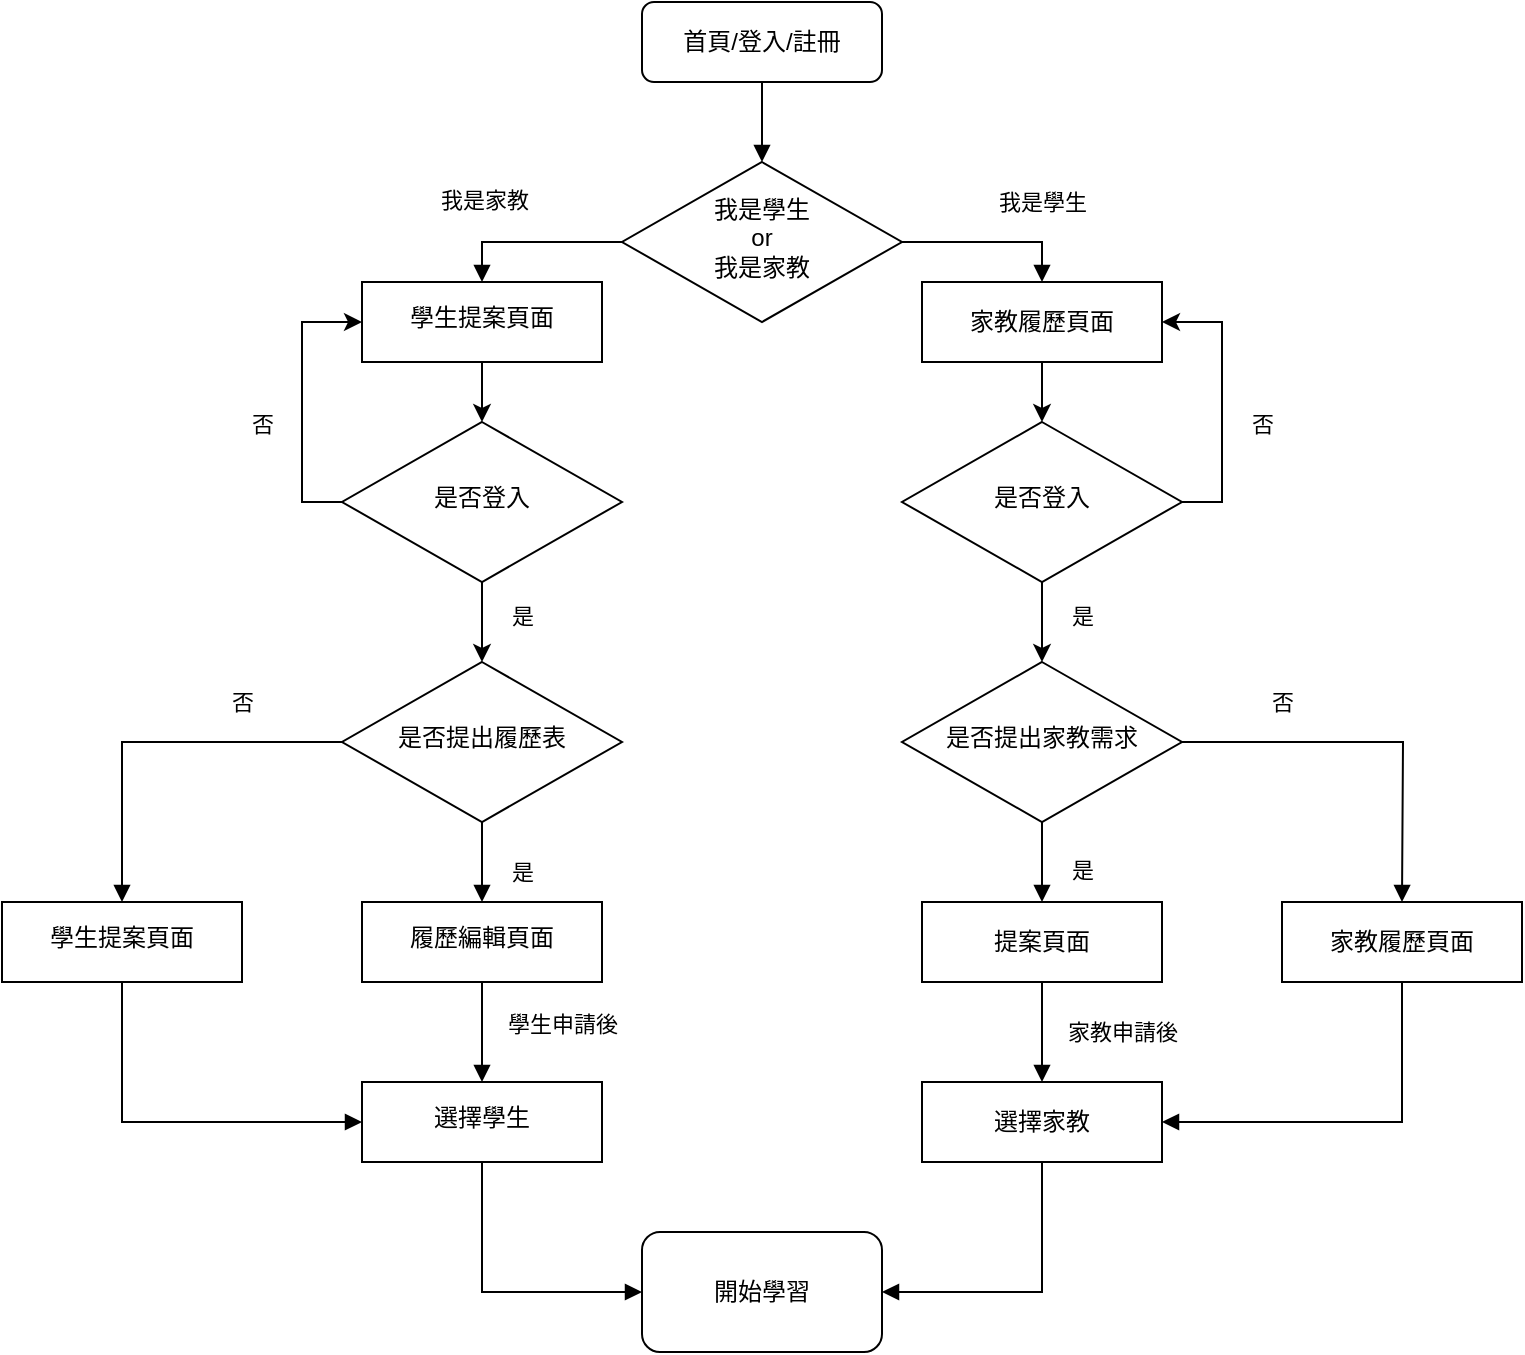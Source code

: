 <mxfile version="24.6.4" type="device">
  <diagram id="C5RBs43oDa-KdzZeNtuy" name="Page-1">
    <mxGraphModel dx="1877" dy="530" grid="1" gridSize="10" guides="1" tooltips="1" connect="1" arrows="1" fold="1" page="1" pageScale="1" pageWidth="827" pageHeight="1169" math="0" shadow="0">
      <root>
        <mxCell id="WIyWlLk6GJQsqaUBKTNV-0" />
        <mxCell id="WIyWlLk6GJQsqaUBKTNV-1" parent="WIyWlLk6GJQsqaUBKTNV-0" />
        <mxCell id="WIyWlLk6GJQsqaUBKTNV-2" value="" style="rounded=0;html=1;jettySize=auto;orthogonalLoop=1;fontSize=11;endArrow=block;endFill=1;strokeWidth=1;shadow=0;labelBackgroundColor=none;edgeStyle=orthogonalEdgeStyle;exitX=0.5;exitY=1;exitDx=0;exitDy=0;" parent="WIyWlLk6GJQsqaUBKTNV-1" source="WIyWlLk6GJQsqaUBKTNV-3" target="WIyWlLk6GJQsqaUBKTNV-6" edge="1">
          <mxGeometry relative="1" as="geometry" />
        </mxCell>
        <mxCell id="WIyWlLk6GJQsqaUBKTNV-3" value="首頁/登入/註冊" style="rounded=1;whiteSpace=wrap;html=1;fontSize=12;glass=0;strokeWidth=1;shadow=0;" parent="WIyWlLk6GJQsqaUBKTNV-1" vertex="1">
          <mxGeometry x="160" y="10" width="120" height="40" as="geometry" />
        </mxCell>
        <mxCell id="WIyWlLk6GJQsqaUBKTNV-4" value="我是學生" style="rounded=0;html=1;jettySize=auto;orthogonalLoop=1;fontSize=11;endArrow=block;endFill=1;strokeWidth=1;shadow=0;labelBackgroundColor=none;edgeStyle=orthogonalEdgeStyle;exitX=1;exitY=0.5;exitDx=0;exitDy=0;strokeColor=default;entryX=0.5;entryY=0;entryDx=0;entryDy=0;" parent="WIyWlLk6GJQsqaUBKTNV-1" source="WIyWlLk6GJQsqaUBKTNV-6" target="yjJErMyUxvyeAu0v3r4H-2" edge="1">
          <mxGeometry x="0.556" y="-20" relative="1" as="geometry">
            <mxPoint x="20" y="-20" as="offset" />
            <mxPoint x="370" y="160" as="targetPoint" />
          </mxGeometry>
        </mxCell>
        <mxCell id="YWJ8brz7kySGg1yS5jC1-32" value="" style="edgeStyle=orthogonalEdgeStyle;rounded=0;orthogonalLoop=1;jettySize=auto;html=1;exitX=0;exitY=0.5;exitDx=0;exitDy=0;endArrow=block;endFill=1;entryX=0.5;entryY=0;entryDx=0;entryDy=0;" parent="WIyWlLk6GJQsqaUBKTNV-1" source="WIyWlLk6GJQsqaUBKTNV-6" target="yjJErMyUxvyeAu0v3r4H-0" edge="1">
          <mxGeometry relative="1" as="geometry">
            <mxPoint x="200" y="150" as="sourcePoint" />
            <mxPoint x="120" y="160" as="targetPoint" />
            <Array as="points">
              <mxPoint x="80" y="130" />
            </Array>
          </mxGeometry>
        </mxCell>
        <mxCell id="yjJErMyUxvyeAu0v3r4H-4" value="我是家教" style="edgeLabel;html=1;align=center;verticalAlign=middle;resizable=0;points=[];" vertex="1" connectable="0" parent="YWJ8brz7kySGg1yS5jC1-32">
          <mxGeometry x="0.083" y="-1" relative="1" as="geometry">
            <mxPoint x="-21" y="-20" as="offset" />
          </mxGeometry>
        </mxCell>
        <mxCell id="WIyWlLk6GJQsqaUBKTNV-6" value="我是學生&lt;div&gt;or&lt;/div&gt;&lt;div&gt;我是家教&lt;/div&gt;" style="rhombus;whiteSpace=wrap;html=1;shadow=0;fontFamily=Helvetica;fontSize=12;align=center;strokeWidth=1;spacing=6;spacingTop=-4;" parent="WIyWlLk6GJQsqaUBKTNV-1" vertex="1">
          <mxGeometry x="150" y="90" width="140" height="80" as="geometry" />
        </mxCell>
        <mxCell id="WIyWlLk6GJQsqaUBKTNV-8" value="是" style="rounded=0;html=1;jettySize=auto;orthogonalLoop=1;fontSize=11;endArrow=block;endFill=1;strokeWidth=1;shadow=0;labelBackgroundColor=none;edgeStyle=orthogonalEdgeStyle;" parent="WIyWlLk6GJQsqaUBKTNV-1" source="WIyWlLk6GJQsqaUBKTNV-10" target="WIyWlLk6GJQsqaUBKTNV-11" edge="1">
          <mxGeometry x="0.2" y="20" relative="1" as="geometry">
            <mxPoint as="offset" />
          </mxGeometry>
        </mxCell>
        <mxCell id="WIyWlLk6GJQsqaUBKTNV-9" value="否" style="edgeStyle=orthogonalEdgeStyle;rounded=0;html=1;jettySize=auto;orthogonalLoop=1;fontSize=11;endArrow=block;endFill=1;strokeWidth=1;shadow=0;labelBackgroundColor=none;" parent="WIyWlLk6GJQsqaUBKTNV-1" source="WIyWlLk6GJQsqaUBKTNV-10" edge="1">
          <mxGeometry x="-0.474" y="20" relative="1" as="geometry">
            <mxPoint as="offset" />
            <mxPoint x="540" y="460" as="targetPoint" />
          </mxGeometry>
        </mxCell>
        <mxCell id="WIyWlLk6GJQsqaUBKTNV-10" value="是否提出家教需求" style="rhombus;whiteSpace=wrap;html=1;shadow=0;fontFamily=Helvetica;fontSize=12;align=center;strokeWidth=1;spacing=6;spacingTop=-4;" parent="WIyWlLk6GJQsqaUBKTNV-1" vertex="1">
          <mxGeometry x="290" y="340" width="140" height="80" as="geometry" />
        </mxCell>
        <mxCell id="YWJ8brz7kySGg1yS5jC1-25" value="" style="edgeStyle=orthogonalEdgeStyle;rounded=0;orthogonalLoop=1;jettySize=auto;html=1;flowAnimation=0;endArrow=block;endFill=1;" parent="WIyWlLk6GJQsqaUBKTNV-1" source="WIyWlLk6GJQsqaUBKTNV-11" target="YWJ8brz7kySGg1yS5jC1-24" edge="1">
          <mxGeometry relative="1" as="geometry" />
        </mxCell>
        <mxCell id="YWJ8brz7kySGg1yS5jC1-40" value="家教申請後" style="edgeLabel;html=1;align=center;verticalAlign=middle;resizable=0;points=[];" parent="YWJ8brz7kySGg1yS5jC1-25" connectable="0" vertex="1">
          <mxGeometry x="-0.028" y="6" relative="1" as="geometry">
            <mxPoint x="34" as="offset" />
          </mxGeometry>
        </mxCell>
        <mxCell id="WIyWlLk6GJQsqaUBKTNV-11" value="提案頁面" style="rounded=0;whiteSpace=wrap;html=1;fontSize=12;glass=0;strokeWidth=1;shadow=0;" parent="WIyWlLk6GJQsqaUBKTNV-1" vertex="1">
          <mxGeometry x="300" y="460" width="120" height="40" as="geometry" />
        </mxCell>
        <mxCell id="YWJ8brz7kySGg1yS5jC1-28" style="edgeStyle=orthogonalEdgeStyle;rounded=0;orthogonalLoop=1;jettySize=auto;html=1;exitX=0.5;exitY=1;exitDx=0;exitDy=0;entryX=1;entryY=0.5;entryDx=0;entryDy=0;endArrow=block;endFill=1;" parent="WIyWlLk6GJQsqaUBKTNV-1" source="WIyWlLk6GJQsqaUBKTNV-12" target="YWJ8brz7kySGg1yS5jC1-24" edge="1">
          <mxGeometry relative="1" as="geometry">
            <mxPoint x="540" y="500" as="sourcePoint" />
          </mxGeometry>
        </mxCell>
        <mxCell id="WIyWlLk6GJQsqaUBKTNV-12" value="家教履歷頁面" style="rounded=0;whiteSpace=wrap;html=1;fontSize=12;glass=0;strokeWidth=1;shadow=0;" parent="WIyWlLk6GJQsqaUBKTNV-1" vertex="1">
          <mxGeometry x="480" y="460" width="120" height="40" as="geometry" />
        </mxCell>
        <mxCell id="YWJ8brz7kySGg1yS5jC1-27" value="" style="edgeStyle=orthogonalEdgeStyle;rounded=0;orthogonalLoop=1;jettySize=auto;html=1;entryX=1;entryY=0.5;entryDx=0;entryDy=0;exitX=0.5;exitY=1;exitDx=0;exitDy=0;endArrow=block;endFill=1;" parent="WIyWlLk6GJQsqaUBKTNV-1" source="YWJ8brz7kySGg1yS5jC1-24" target="YWJ8brz7kySGg1yS5jC1-26" edge="1">
          <mxGeometry relative="1" as="geometry" />
        </mxCell>
        <mxCell id="YWJ8brz7kySGg1yS5jC1-24" value="&lt;div&gt;選擇家教&lt;/div&gt;" style="whiteSpace=wrap;html=1;rounded=0;glass=0;strokeWidth=1;shadow=0;" parent="WIyWlLk6GJQsqaUBKTNV-1" vertex="1">
          <mxGeometry x="300" y="550" width="120" height="40" as="geometry" />
        </mxCell>
        <mxCell id="YWJ8brz7kySGg1yS5jC1-26" value="開始學習" style="whiteSpace=wrap;html=1;rounded=1;glass=0;strokeWidth=1;shadow=0;" parent="WIyWlLk6GJQsqaUBKTNV-1" vertex="1">
          <mxGeometry x="160" y="625" width="120" height="60" as="geometry" />
        </mxCell>
        <mxCell id="YWJ8brz7kySGg1yS5jC1-36" value="" style="edgeStyle=orthogonalEdgeStyle;rounded=0;orthogonalLoop=1;jettySize=auto;html=1;endArrow=block;endFill=1;" parent="WIyWlLk6GJQsqaUBKTNV-1" source="YWJ8brz7kySGg1yS5jC1-31" target="YWJ8brz7kySGg1yS5jC1-35" edge="1">
          <mxGeometry relative="1" as="geometry" />
        </mxCell>
        <mxCell id="YWJ8brz7kySGg1yS5jC1-42" value="是" style="edgeLabel;html=1;align=center;verticalAlign=middle;resizable=0;points=[];" parent="YWJ8brz7kySGg1yS5jC1-36" connectable="0" vertex="1">
          <mxGeometry x="0.053" relative="1" as="geometry">
            <mxPoint x="20" y="4" as="offset" />
          </mxGeometry>
        </mxCell>
        <mxCell id="YWJ8brz7kySGg1yS5jC1-44" value="" style="edgeStyle=orthogonalEdgeStyle;rounded=0;orthogonalLoop=1;jettySize=auto;html=1;endArrow=block;endFill=1;" parent="WIyWlLk6GJQsqaUBKTNV-1" source="YWJ8brz7kySGg1yS5jC1-31" target="YWJ8brz7kySGg1yS5jC1-43" edge="1">
          <mxGeometry relative="1" as="geometry" />
        </mxCell>
        <mxCell id="YWJ8brz7kySGg1yS5jC1-45" value="否" style="edgeLabel;html=1;align=center;verticalAlign=middle;resizable=0;points=[];" parent="YWJ8brz7kySGg1yS5jC1-44" connectable="0" vertex="1">
          <mxGeometry x="-0.126" y="-4" relative="1" as="geometry">
            <mxPoint x="33" y="-16" as="offset" />
          </mxGeometry>
        </mxCell>
        <mxCell id="YWJ8brz7kySGg1yS5jC1-31" value="是否提出履歷表" style="rhombus;whiteSpace=wrap;html=1;shadow=0;fontFamily=Helvetica;fontSize=12;align=center;strokeWidth=1;spacing=6;spacingTop=-4;" parent="WIyWlLk6GJQsqaUBKTNV-1" vertex="1">
          <mxGeometry x="10" y="340" width="140" height="80" as="geometry" />
        </mxCell>
        <mxCell id="YWJ8brz7kySGg1yS5jC1-38" value="" style="edgeStyle=orthogonalEdgeStyle;rounded=0;orthogonalLoop=1;jettySize=auto;html=1;endArrow=block;endFill=1;" parent="WIyWlLk6GJQsqaUBKTNV-1" source="YWJ8brz7kySGg1yS5jC1-35" target="YWJ8brz7kySGg1yS5jC1-37" edge="1">
          <mxGeometry relative="1" as="geometry" />
        </mxCell>
        <mxCell id="YWJ8brz7kySGg1yS5jC1-39" value="學生申請後" style="edgeLabel;html=1;align=center;verticalAlign=middle;resizable=0;points=[];" parent="YWJ8brz7kySGg1yS5jC1-38" connectable="0" vertex="1">
          <mxGeometry x="-0.167" y="8" relative="1" as="geometry">
            <mxPoint x="32" as="offset" />
          </mxGeometry>
        </mxCell>
        <mxCell id="YWJ8brz7kySGg1yS5jC1-35" value="履歷編輯頁面" style="whiteSpace=wrap;html=1;shadow=0;strokeWidth=1;spacing=6;spacingTop=-4;" parent="WIyWlLk6GJQsqaUBKTNV-1" vertex="1">
          <mxGeometry x="20" y="460" width="120" height="40" as="geometry" />
        </mxCell>
        <mxCell id="YWJ8brz7kySGg1yS5jC1-41" style="edgeStyle=orthogonalEdgeStyle;rounded=0;orthogonalLoop=1;jettySize=auto;html=1;exitX=0.5;exitY=1;exitDx=0;exitDy=0;entryX=0;entryY=0.5;entryDx=0;entryDy=0;endArrow=block;endFill=1;" parent="WIyWlLk6GJQsqaUBKTNV-1" source="YWJ8brz7kySGg1yS5jC1-37" target="YWJ8brz7kySGg1yS5jC1-26" edge="1">
          <mxGeometry relative="1" as="geometry" />
        </mxCell>
        <mxCell id="YWJ8brz7kySGg1yS5jC1-37" value="選擇學生" style="whiteSpace=wrap;html=1;shadow=0;strokeWidth=1;spacing=6;spacingTop=-4;" parent="WIyWlLk6GJQsqaUBKTNV-1" vertex="1">
          <mxGeometry x="20" y="550" width="120" height="40" as="geometry" />
        </mxCell>
        <mxCell id="YWJ8brz7kySGg1yS5jC1-46" style="edgeStyle=orthogonalEdgeStyle;rounded=0;orthogonalLoop=1;jettySize=auto;html=1;exitX=0.5;exitY=1;exitDx=0;exitDy=0;entryX=0;entryY=0.5;entryDx=0;entryDy=0;endArrow=block;endFill=1;" parent="WIyWlLk6GJQsqaUBKTNV-1" source="YWJ8brz7kySGg1yS5jC1-43" target="YWJ8brz7kySGg1yS5jC1-37" edge="1">
          <mxGeometry relative="1" as="geometry" />
        </mxCell>
        <mxCell id="YWJ8brz7kySGg1yS5jC1-43" value="學生提案頁面" style="whiteSpace=wrap;html=1;shadow=0;strokeWidth=1;spacing=6;spacingTop=-4;" parent="WIyWlLk6GJQsqaUBKTNV-1" vertex="1">
          <mxGeometry x="-160" y="460" width="120" height="40" as="geometry" />
        </mxCell>
        <mxCell id="yjJErMyUxvyeAu0v3r4H-1" value="" style="edgeStyle=orthogonalEdgeStyle;rounded=0;orthogonalLoop=1;jettySize=auto;html=1;entryX=0.5;entryY=0;entryDx=0;entryDy=0;" edge="1" parent="WIyWlLk6GJQsqaUBKTNV-1" source="yjJErMyUxvyeAu0v3r4H-0" target="yjJErMyUxvyeAu0v3r4H-7">
          <mxGeometry relative="1" as="geometry" />
        </mxCell>
        <mxCell id="yjJErMyUxvyeAu0v3r4H-0" value="學生提案頁面" style="whiteSpace=wrap;html=1;shadow=0;strokeWidth=1;spacing=6;spacingTop=-4;" vertex="1" parent="WIyWlLk6GJQsqaUBKTNV-1">
          <mxGeometry x="20" y="150" width="120" height="40" as="geometry" />
        </mxCell>
        <mxCell id="yjJErMyUxvyeAu0v3r4H-3" value="" style="edgeStyle=orthogonalEdgeStyle;rounded=0;orthogonalLoop=1;jettySize=auto;html=1;entryX=0.5;entryY=0;entryDx=0;entryDy=0;" edge="1" parent="WIyWlLk6GJQsqaUBKTNV-1" source="yjJErMyUxvyeAu0v3r4H-2" target="yjJErMyUxvyeAu0v3r4H-8">
          <mxGeometry relative="1" as="geometry" />
        </mxCell>
        <mxCell id="yjJErMyUxvyeAu0v3r4H-2" value="家教履歷頁面" style="rounded=0;whiteSpace=wrap;html=1;fontSize=12;glass=0;strokeWidth=1;shadow=0;" vertex="1" parent="WIyWlLk6GJQsqaUBKTNV-1">
          <mxGeometry x="300" y="150" width="120" height="40" as="geometry" />
        </mxCell>
        <mxCell id="yjJErMyUxvyeAu0v3r4H-10" value="" style="edgeStyle=orthogonalEdgeStyle;rounded=0;orthogonalLoop=1;jettySize=auto;html=1;" edge="1" parent="WIyWlLk6GJQsqaUBKTNV-1" source="yjJErMyUxvyeAu0v3r4H-7" target="YWJ8brz7kySGg1yS5jC1-31">
          <mxGeometry relative="1" as="geometry" />
        </mxCell>
        <mxCell id="yjJErMyUxvyeAu0v3r4H-11" value="是" style="edgeLabel;html=1;align=center;verticalAlign=middle;resizable=0;points=[];" vertex="1" connectable="0" parent="yjJErMyUxvyeAu0v3r4H-10">
          <mxGeometry x="-0.18" y="1" relative="1" as="geometry">
            <mxPoint x="19" as="offset" />
          </mxGeometry>
        </mxCell>
        <mxCell id="yjJErMyUxvyeAu0v3r4H-13" style="edgeStyle=orthogonalEdgeStyle;rounded=0;orthogonalLoop=1;jettySize=auto;html=1;exitX=0;exitY=0.5;exitDx=0;exitDy=0;entryX=0;entryY=0.5;entryDx=0;entryDy=0;" edge="1" parent="WIyWlLk6GJQsqaUBKTNV-1" source="yjJErMyUxvyeAu0v3r4H-7" target="yjJErMyUxvyeAu0v3r4H-0">
          <mxGeometry relative="1" as="geometry" />
        </mxCell>
        <mxCell id="yjJErMyUxvyeAu0v3r4H-14" value="否" style="edgeLabel;html=1;align=center;verticalAlign=middle;resizable=0;points=[];" vertex="1" connectable="0" parent="yjJErMyUxvyeAu0v3r4H-13">
          <mxGeometry x="0.023" y="2" relative="1" as="geometry">
            <mxPoint x="-18" y="12" as="offset" />
          </mxGeometry>
        </mxCell>
        <mxCell id="yjJErMyUxvyeAu0v3r4H-7" value="是否登入" style="rhombus;whiteSpace=wrap;html=1;shadow=0;fontFamily=Helvetica;fontSize=12;align=center;strokeWidth=1;spacing=6;spacingTop=-4;" vertex="1" parent="WIyWlLk6GJQsqaUBKTNV-1">
          <mxGeometry x="10" y="220" width="140" height="80" as="geometry" />
        </mxCell>
        <mxCell id="yjJErMyUxvyeAu0v3r4H-9" value="" style="edgeStyle=orthogonalEdgeStyle;rounded=0;orthogonalLoop=1;jettySize=auto;html=1;" edge="1" parent="WIyWlLk6GJQsqaUBKTNV-1" source="yjJErMyUxvyeAu0v3r4H-8" target="WIyWlLk6GJQsqaUBKTNV-10">
          <mxGeometry relative="1" as="geometry" />
        </mxCell>
        <mxCell id="yjJErMyUxvyeAu0v3r4H-12" value="是" style="edgeLabel;html=1;align=center;verticalAlign=middle;resizable=0;points=[];" vertex="1" connectable="0" parent="yjJErMyUxvyeAu0v3r4H-9">
          <mxGeometry x="-0.18" y="-1" relative="1" as="geometry">
            <mxPoint x="21" as="offset" />
          </mxGeometry>
        </mxCell>
        <mxCell id="yjJErMyUxvyeAu0v3r4H-15" style="edgeStyle=orthogonalEdgeStyle;rounded=0;orthogonalLoop=1;jettySize=auto;html=1;exitX=1;exitY=0.5;exitDx=0;exitDy=0;entryX=1;entryY=0.5;entryDx=0;entryDy=0;" edge="1" parent="WIyWlLk6GJQsqaUBKTNV-1" source="yjJErMyUxvyeAu0v3r4H-8" target="yjJErMyUxvyeAu0v3r4H-2">
          <mxGeometry relative="1" as="geometry" />
        </mxCell>
        <mxCell id="yjJErMyUxvyeAu0v3r4H-16" value="否" style="edgeLabel;html=1;align=center;verticalAlign=middle;resizable=0;points=[];" vertex="1" connectable="0" parent="yjJErMyUxvyeAu0v3r4H-15">
          <mxGeometry x="-0.063" y="-1" relative="1" as="geometry">
            <mxPoint x="19" y="6" as="offset" />
          </mxGeometry>
        </mxCell>
        <mxCell id="yjJErMyUxvyeAu0v3r4H-8" value="是否登入" style="rhombus;whiteSpace=wrap;html=1;shadow=0;fontFamily=Helvetica;fontSize=12;align=center;strokeWidth=1;spacing=6;spacingTop=-4;" vertex="1" parent="WIyWlLk6GJQsqaUBKTNV-1">
          <mxGeometry x="290" y="220" width="140" height="80" as="geometry" />
        </mxCell>
      </root>
    </mxGraphModel>
  </diagram>
</mxfile>
